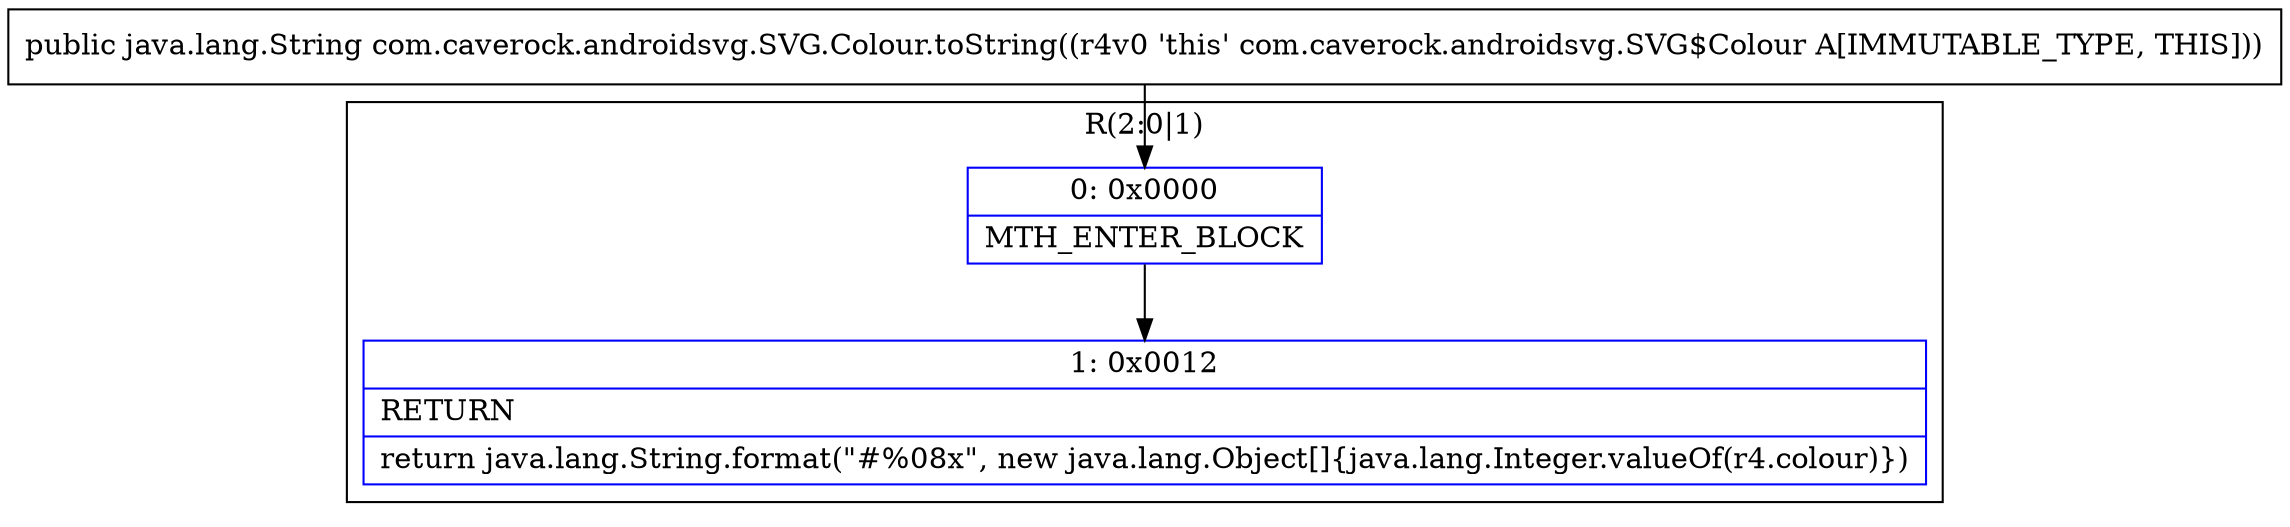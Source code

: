 digraph "CFG forcom.caverock.androidsvg.SVG.Colour.toString()Ljava\/lang\/String;" {
subgraph cluster_Region_2098839719 {
label = "R(2:0|1)";
node [shape=record,color=blue];
Node_0 [shape=record,label="{0\:\ 0x0000|MTH_ENTER_BLOCK\l}"];
Node_1 [shape=record,label="{1\:\ 0x0012|RETURN\l|return java.lang.String.format(\"#%08x\", new java.lang.Object[]\{java.lang.Integer.valueOf(r4.colour)\})\l}"];
}
MethodNode[shape=record,label="{public java.lang.String com.caverock.androidsvg.SVG.Colour.toString((r4v0 'this' com.caverock.androidsvg.SVG$Colour A[IMMUTABLE_TYPE, THIS])) }"];
MethodNode -> Node_0;
Node_0 -> Node_1;
}


